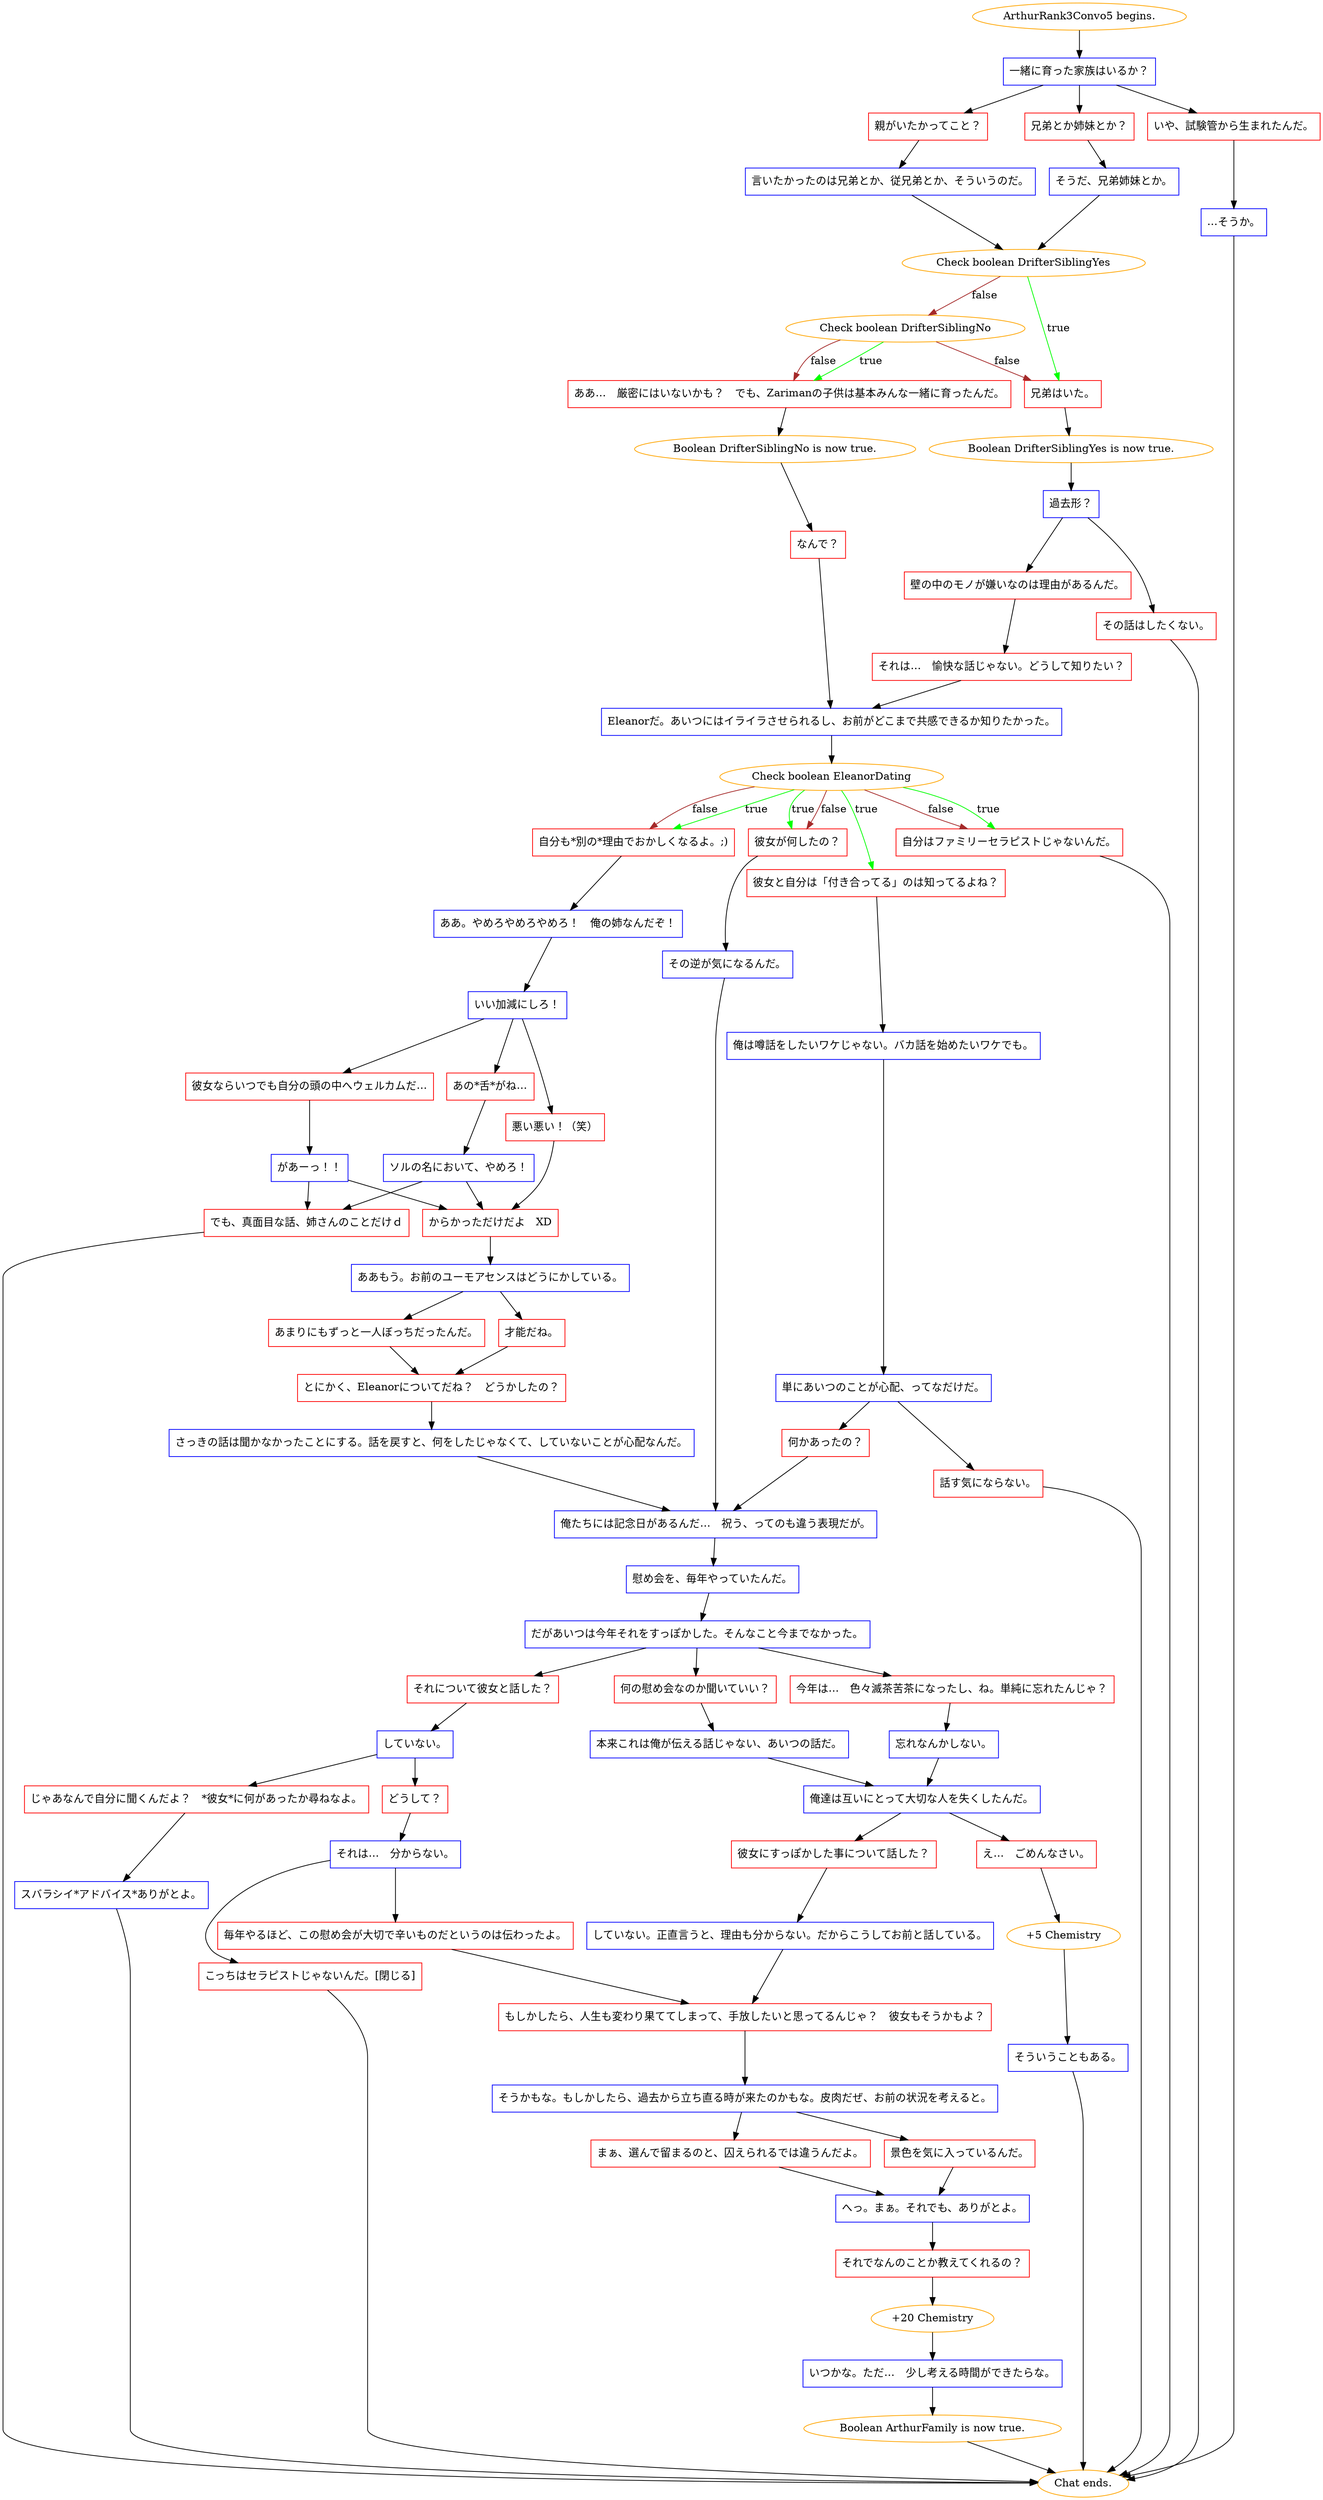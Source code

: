 digraph {
	"ArthurRank3Convo5 begins." [color=orange];
		"ArthurRank3Convo5 begins." -> j1236838103;
	j1236838103 [label="一緒に育った家族はいるか？",shape=box,color=blue];
		j1236838103 -> j4011147954;
		j1236838103 -> j4284829253;
		j1236838103 -> j2933328158;
	j4011147954 [label="兄弟とか姉妹とか？",shape=box,color=red];
		j4011147954 -> j555649301;
	j4284829253 [label="親がいたかってこと？",shape=box,color=red];
		j4284829253 -> j232006515;
	j2933328158 [label="いや、試験管から生まれたんだ。",shape=box,color=red];
		j2933328158 -> j548565671;
	j555649301 [label="そうだ、兄弟姉妹とか。",shape=box,color=blue];
		j555649301 -> j4264579692;
	j232006515 [label="言いたかったのは兄弟とか、従兄弟とか、そういうのだ。",shape=box,color=blue];
		j232006515 -> j4264579692;
	j548565671 [label="…そうか。",shape=box,color=blue];
		j548565671 -> "Chat ends.";
	j4264579692 [label="Check boolean DrifterSiblingYes",color=orange];
		j4264579692 -> j3708801310 [label=true,color=green];
		j4264579692 -> j440642073 [label=false,color=brown];
	"Chat ends." [color=orange];
	j3708801310 [label="兄弟はいた。",shape=box,color=red];
		j3708801310 -> j880672456;
	j440642073 [label="Check boolean DrifterSiblingNo",color=orange];
		j440642073 -> j432105998 [label=true,color=green];
		j440642073 -> j3708801310 [label=false,color=brown];
		j440642073 -> j432105998 [label=false,color=brown];
	j880672456 [label="Boolean DrifterSiblingYes is now true.",color=orange];
		j880672456 -> j3530711769;
	j432105998 [label="ああ…　厳密にはいないかも？　でも、Zarimanの子供は基本みんな一緒に育ったんだ。",shape=box,color=red];
		j432105998 -> j4227491311;
	j3530711769 [label="過去形？",shape=box,color=blue];
		j3530711769 -> j378935122;
		j3530711769 -> j4052934521;
	j4227491311 [label="Boolean DrifterSiblingNo is now true.",color=orange];
		j4227491311 -> j877678041;
	j378935122 [label="壁の中のモノが嫌いなのは理由があるんだ。",shape=box,color=red];
		j378935122 -> j3666994516;
	j4052934521 [label="その話はしたくない。",shape=box,color=red];
		j4052934521 -> "Chat ends.";
	j877678041 [label="なんで？",shape=box,color=red];
		j877678041 -> j1586676740;
	j3666994516 [label="それは…　愉快な話じゃない。どうして知りたい？",shape=box,color=red];
		j3666994516 -> j1586676740;
	j1586676740 [label="Eleanorだ。あいつにはイライラさせられるし、お前がどこまで共感できるか知りたかった。",shape=box,color=blue];
		j1586676740 -> j2603314524;
	j2603314524 [label="Check boolean EleanorDating",color=orange];
		j2603314524 -> j3439524096 [label=true,color=green];
		j2603314524 -> j3984655007 [label=true,color=green];
		j2603314524 -> j1068913070 [label=true,color=green];
		j2603314524 -> j1930783643 [label=true,color=green];
		j2603314524 -> j3984655007 [label=false,color=brown];
		j2603314524 -> j1068913070 [label=false,color=brown];
		j2603314524 -> j1930783643 [label=false,color=brown];
	j3439524096 [label="彼女と自分は「付き合ってる」のは知ってるよね？",shape=box,color=red];
		j3439524096 -> j3671000056;
	j3984655007 [label="彼女が何したの？",shape=box,color=red];
		j3984655007 -> j1076575550;
	j1068913070 [label="自分も*別の*理由でおかしくなるよ。;)",shape=box,color=red];
		j1068913070 -> j153367635;
	j1930783643 [label="自分はファミリーセラピストじゃないんだ。",shape=box,color=red];
		j1930783643 -> "Chat ends.";
	j3671000056 [label="俺は噂話をしたいワケじゃない。バカ話を始めたいワケでも。",shape=box,color=blue];
		j3671000056 -> j3501376541;
	j1076575550 [label="その逆が気になるんだ。",shape=box,color=blue];
		j1076575550 -> j2998202294;
	j153367635 [label="ああ。やめろやめろやめろ！　俺の姉なんだぞ！",shape=box,color=blue];
		j153367635 -> j2274310370;
	j3501376541 [label="単にあいつのことが心配、ってなだけだ。",shape=box,color=blue];
		j3501376541 -> j2810239021;
		j3501376541 -> j886842392;
	j2998202294 [label="俺たちには記念日があるんだ…　祝う、ってのも違う表現だが。",shape=box,color=blue];
		j2998202294 -> j3610404704;
	j2274310370 [label="いい加減にしろ！",shape=box,color=blue];
		j2274310370 -> j680073234;
		j2274310370 -> j2043691006;
		j2274310370 -> j530375421;
	j2810239021 [label="何かあったの？",shape=box,color=red];
		j2810239021 -> j2998202294;
	j886842392 [label="話す気にならない。",shape=box,color=red];
		j886842392 -> "Chat ends.";
	j3610404704 [label="慰め会を、毎年やっていたんだ。",shape=box,color=blue];
		j3610404704 -> j1021184751;
	j680073234 [label="悪い悪い！（笑）",shape=box,color=red];
		j680073234 -> j1227341150;
	j2043691006 [label="あの*舌*がね…",shape=box,color=red];
		j2043691006 -> j500354998;
	j530375421 [label="彼女ならいつでも自分の頭の中へウェルカムだ…",shape=box,color=red];
		j530375421 -> j4086075542;
	j1021184751 [label="だがあいつは今年それをすっぽかした。そんなこと今までなかった。",shape=box,color=blue];
		j1021184751 -> j1690065335;
		j1021184751 -> j2300577789;
		j1021184751 -> j867701556;
	j1227341150 [label="からかっただけだよ　XD",shape=box,color=red];
		j1227341150 -> j351542446;
	j500354998 [label="ソルの名において、やめろ！",shape=box,color=blue];
		j500354998 -> j370249020;
		j500354998 -> j1227341150;
	j4086075542 [label="があーっ！！",shape=box,color=blue];
		j4086075542 -> j370249020;
		j4086075542 -> j1227341150;
	j1690065335 [label="今年は…　色々滅茶苦茶になったし、ね。単純に忘れたんじゃ？",shape=box,color=red];
		j1690065335 -> j3037618782;
	j2300577789 [label="何の慰め会なのか聞いていい？",shape=box,color=red];
		j2300577789 -> j894631888;
	j867701556 [label="それについて彼女と話した？",shape=box,color=red];
		j867701556 -> j457513040;
	j351542446 [label="ああもう。お前のユーモアセンスはどうにかしている。",shape=box,color=blue];
		j351542446 -> j1026603273;
		j351542446 -> j4098404817;
	j370249020 [label="でも、真面目な話、姉さんのことだけｄ",shape=box,color=red];
		j370249020 -> "Chat ends.";
	j3037618782 [label="忘れなんかしない。",shape=box,color=blue];
		j3037618782 -> j333164110;
	j894631888 [label="本来これは俺が伝える話じゃない、あいつの話だ。",shape=box,color=blue];
		j894631888 -> j333164110;
	j457513040 [label="していない。",shape=box,color=blue];
		j457513040 -> j701222810;
		j457513040 -> j933450905;
	j1026603273 [label="あまりにもずっと一人ぼっちだったんだ。",shape=box,color=red];
		j1026603273 -> j4093447846;
	j4098404817 [label="才能だね。",shape=box,color=red];
		j4098404817 -> j4093447846;
	j333164110 [label="俺達は互いにとって大切な人を失くしたんだ。",shape=box,color=blue];
		j333164110 -> j1376337915;
		j333164110 -> j3057000690;
	j701222810 [label="どうして？",shape=box,color=red];
		j701222810 -> j1680165450;
	j933450905 [label="じゃあなんで自分に聞くんだよ？　*彼女*に何があったか尋ねなよ。",shape=box,color=red];
		j933450905 -> j1923493652;
	j4093447846 [label="とにかく、Eleanorについてだね？　どうかしたの？",shape=box,color=red];
		j4093447846 -> j1334733687;
	j1376337915 [label="彼女にすっぽかした事について話した？",shape=box,color=red];
		j1376337915 -> j1689202761;
	j3057000690 [label="え…　ごめんなさい。",shape=box,color=red];
		j3057000690 -> j3419331615;
	j1680165450 [label="それは…　分からない。",shape=box,color=blue];
		j1680165450 -> j2463023942;
		j1680165450 -> j1863335115;
	j1923493652 [label="スバラシイ*アドバイス*ありがとよ。",shape=box,color=blue];
		j1923493652 -> "Chat ends.";
	j1334733687 [label="さっきの話は聞かなかったことにする。話を戻すと、何をしたじゃなくて、していないことが心配なんだ。",shape=box,color=blue];
		j1334733687 -> j2998202294;
	j1689202761 [label="していない。正直言うと、理由も分からない。だからこうしてお前と話している。",shape=box,color=blue];
		j1689202761 -> j2861957762;
	j3419331615 [label="+5 Chemistry",color=orange];
		j3419331615 -> j1279716552;
	j2463023942 [label="毎年やるほど、この慰め会が大切で辛いものだというのは伝わったよ。",shape=box,color=red];
		j2463023942 -> j2861957762;
	j1863335115 [label="こっちはセラピストじゃないんだ。[閉じる]",shape=box,color=red];
		j1863335115 -> "Chat ends.";
	j2861957762 [label="もしかしたら、人生も変わり果ててしまって、手放したいと思ってるんじゃ？　彼女もそうかもよ？",shape=box,color=red];
		j2861957762 -> j1702392814;
	j1279716552 [label="そういうこともある。",shape=box,color=blue];
		j1279716552 -> "Chat ends.";
	j1702392814 [label="そうかもな。もしかしたら、過去から立ち直る時が来たのかもな。皮肉だぜ、お前の状況を考えると。",shape=box,color=blue];
		j1702392814 -> j2007603299;
		j1702392814 -> j3566639270;
	j2007603299 [label="まぁ、選んで留まるのと、囚えられるでは違うんだよ。",shape=box,color=red];
		j2007603299 -> j204125317;
	j3566639270 [label="景色を気に入っているんだ。",shape=box,color=red];
		j3566639270 -> j204125317;
	j204125317 [label="へっ。まぁ。それでも、ありがとよ。",shape=box,color=blue];
		j204125317 -> j3887071808;
	j3887071808 [label="それでなんのことか教えてくれるの？",shape=box,color=red];
		j3887071808 -> j1455025200;
	j1455025200 [label="+20 Chemistry",color=orange];
		j1455025200 -> j2624562301;
	j2624562301 [label="いつかな。ただ…　少し考える時間ができたらな。",shape=box,color=blue];
		j2624562301 -> j390799925;
	j390799925 [label="Boolean ArthurFamily is now true.",color=orange];
		j390799925 -> "Chat ends.";
}